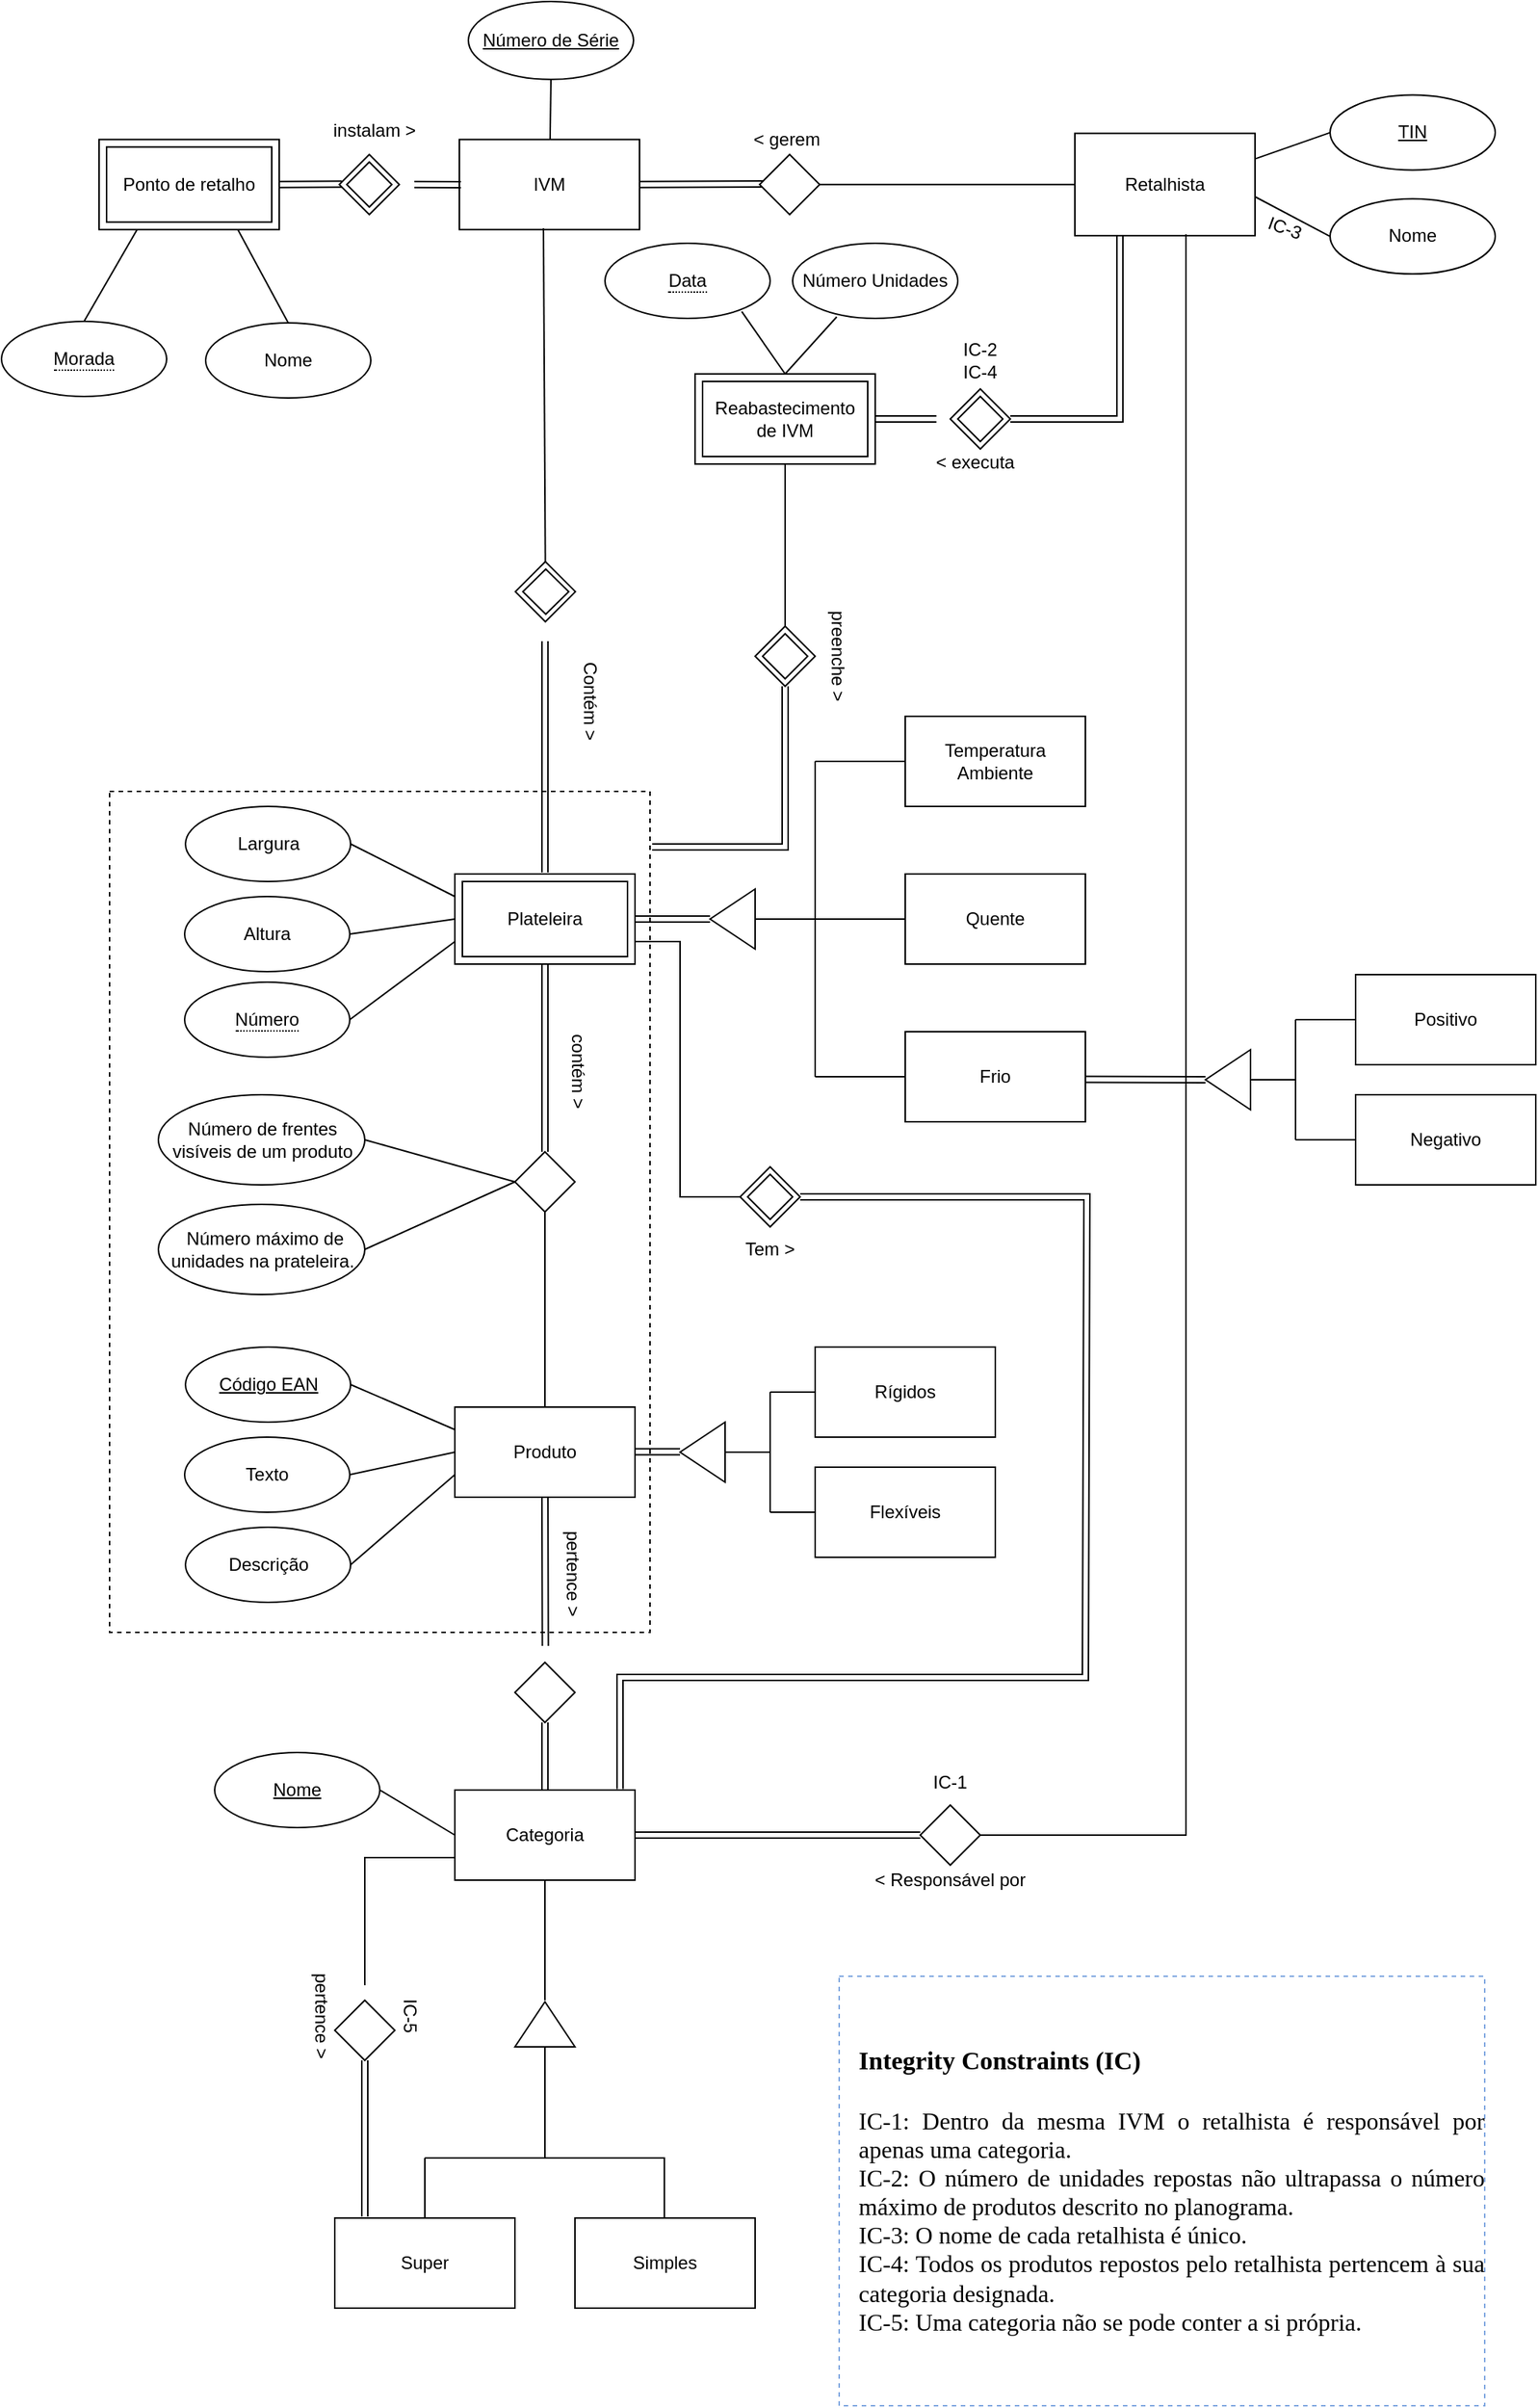<mxfile version="18.1.3" type="github">
  <diagram id="fZx0LZgwC3nTlSYl1mW-" name="Page-1">
    <mxGraphModel dx="559" dy="386" grid="0" gridSize="10" guides="1" tooltips="1" connect="1" arrows="1" fold="1" page="1" pageScale="1" pageWidth="827" pageHeight="1169" math="0" shadow="0">
      <root>
        <mxCell id="0" />
        <mxCell id="1" parent="0" />
        <mxCell id="965ezOmiRfgiOUJlIT1A-125" value="" style="rounded=0;whiteSpace=wrap;html=1;fillColor=none;border-style: dotted;dashed=1;" parent="1" vertex="1">
          <mxGeometry x="110" y="1530" width="360" height="560" as="geometry" />
        </mxCell>
        <mxCell id="965ezOmiRfgiOUJlIT1A-2" value="IVM" style="rounded=0;whiteSpace=wrap;html=1;" parent="1" vertex="1">
          <mxGeometry x="343" y="1095.87" width="120" height="60" as="geometry" />
        </mxCell>
        <mxCell id="965ezOmiRfgiOUJlIT1A-3" value="Nome" style="ellipse;whiteSpace=wrap;html=1;" parent="1" vertex="1">
          <mxGeometry x="174" y="1218" width="110" height="50" as="geometry" />
        </mxCell>
        <mxCell id="965ezOmiRfgiOUJlIT1A-4" value="&lt;div style=&quot;border-bottom: 1px dotted black&quot;&gt;Morada&lt;/div&gt;" style="ellipse;whiteSpace=wrap;html=1;" parent="1" vertex="1">
          <mxGeometry x="38" y="1217" width="110" height="50" as="geometry" />
        </mxCell>
        <mxCell id="965ezOmiRfgiOUJlIT1A-5" value="&lt;u&gt;Número de Série&lt;/u&gt;" style="ellipse;whiteSpace=wrap;html=1;" parent="1" vertex="1">
          <mxGeometry x="349" y="1004" width="110" height="51.87" as="geometry" />
        </mxCell>
        <mxCell id="965ezOmiRfgiOUJlIT1A-6" value="Retalhista" style="rounded=0;whiteSpace=wrap;html=1;" parent="1" vertex="1">
          <mxGeometry x="753" y="1091.8" width="120" height="68.13" as="geometry" />
        </mxCell>
        <mxCell id="965ezOmiRfgiOUJlIT1A-7" value="&lt;u&gt;TIN&lt;/u&gt;" style="ellipse;whiteSpace=wrap;html=1;" parent="1" vertex="1">
          <mxGeometry x="923" y="1066.3" width="110" height="50" as="geometry" />
        </mxCell>
        <mxCell id="965ezOmiRfgiOUJlIT1A-8" value="Nome" style="ellipse;whiteSpace=wrap;html=1;" parent="1" vertex="1">
          <mxGeometry x="923" y="1135.43" width="110" height="50" as="geometry" />
        </mxCell>
        <mxCell id="965ezOmiRfgiOUJlIT1A-9" value="Largura" style="ellipse;whiteSpace=wrap;html=1;" parent="1" vertex="1">
          <mxGeometry x="160.55" y="1540" width="110" height="50" as="geometry" />
        </mxCell>
        <mxCell id="965ezOmiRfgiOUJlIT1A-10" value="Altura" style="ellipse;whiteSpace=wrap;html=1;" parent="1" vertex="1">
          <mxGeometry x="160" y="1600" width="110" height="50" as="geometry" />
        </mxCell>
        <mxCell id="965ezOmiRfgiOUJlIT1A-11" value="&lt;div style=&quot;border-bottom: 1px dotted black&quot;&gt;Número&lt;/div&gt;" style="ellipse;whiteSpace=wrap;html=1;" parent="1" vertex="1">
          <mxGeometry x="160" y="1657" width="110" height="50" as="geometry" />
        </mxCell>
        <mxCell id="965ezOmiRfgiOUJlIT1A-12" value="Temperatura Ambiente" style="rounded=0;whiteSpace=wrap;html=1;" parent="1" vertex="1">
          <mxGeometry x="640" y="1480" width="120" height="60" as="geometry" />
        </mxCell>
        <mxCell id="965ezOmiRfgiOUJlIT1A-13" value="Frio" style="rounded=0;whiteSpace=wrap;html=1;" parent="1" vertex="1">
          <mxGeometry x="640" y="1690" width="120" height="60" as="geometry" />
        </mxCell>
        <mxCell id="965ezOmiRfgiOUJlIT1A-14" value="Quente" style="rounded=0;whiteSpace=wrap;html=1;" parent="1" vertex="1">
          <mxGeometry x="640" y="1585" width="120" height="60" as="geometry" />
        </mxCell>
        <mxCell id="965ezOmiRfgiOUJlIT1A-15" value="Positivo" style="rounded=0;whiteSpace=wrap;html=1;" parent="1" vertex="1">
          <mxGeometry x="940" y="1652" width="120" height="60" as="geometry" />
        </mxCell>
        <mxCell id="965ezOmiRfgiOUJlIT1A-16" value="Negativo" style="rounded=0;whiteSpace=wrap;html=1;" parent="1" vertex="1">
          <mxGeometry x="940" y="1732" width="120" height="60" as="geometry" />
        </mxCell>
        <mxCell id="965ezOmiRfgiOUJlIT1A-17" value="Produto" style="rounded=0;whiteSpace=wrap;html=1;" parent="1" vertex="1">
          <mxGeometry x="340" y="1940" width="120" height="60" as="geometry" />
        </mxCell>
        <mxCell id="965ezOmiRfgiOUJlIT1A-18" value="&lt;u&gt;Código EAN&lt;/u&gt;" style="ellipse;whiteSpace=wrap;html=1;" parent="1" vertex="1">
          <mxGeometry x="160.55" y="1900" width="110" height="50" as="geometry" />
        </mxCell>
        <mxCell id="965ezOmiRfgiOUJlIT1A-19" value="Texto" style="ellipse;whiteSpace=wrap;html=1;" parent="1" vertex="1">
          <mxGeometry x="160" y="1960" width="110" height="50" as="geometry" />
        </mxCell>
        <mxCell id="965ezOmiRfgiOUJlIT1A-20" value="Descrição" style="ellipse;whiteSpace=wrap;html=1;" parent="1" vertex="1">
          <mxGeometry x="160.55" y="2020" width="110" height="50" as="geometry" />
        </mxCell>
        <mxCell id="965ezOmiRfgiOUJlIT1A-21" value="Rígidos" style="rounded=0;whiteSpace=wrap;html=1;" parent="1" vertex="1">
          <mxGeometry x="580" y="1900" width="120" height="60" as="geometry" />
        </mxCell>
        <mxCell id="965ezOmiRfgiOUJlIT1A-22" value="Flexíveis" style="rounded=0;whiteSpace=wrap;html=1;" parent="1" vertex="1">
          <mxGeometry x="580" y="1980" width="120" height="60" as="geometry" />
        </mxCell>
        <mxCell id="965ezOmiRfgiOUJlIT1A-23" value="Categoria" style="rounded=0;whiteSpace=wrap;html=1;" parent="1" vertex="1">
          <mxGeometry x="340" y="2195" width="120" height="60" as="geometry" />
        </mxCell>
        <mxCell id="965ezOmiRfgiOUJlIT1A-24" value="&lt;u&gt;Nome&lt;/u&gt;" style="ellipse;whiteSpace=wrap;html=1;" parent="1" vertex="1">
          <mxGeometry x="180" y="2170" width="110" height="50" as="geometry" />
        </mxCell>
        <mxCell id="965ezOmiRfgiOUJlIT1A-25" value="Super" style="rounded=0;whiteSpace=wrap;html=1;" parent="1" vertex="1">
          <mxGeometry x="260" y="2480" width="120" height="60" as="geometry" />
        </mxCell>
        <mxCell id="965ezOmiRfgiOUJlIT1A-26" value="Simples" style="rounded=0;whiteSpace=wrap;html=1;" parent="1" vertex="1">
          <mxGeometry x="420" y="2480" width="120" height="60" as="geometry" />
        </mxCell>
        <mxCell id="965ezOmiRfgiOUJlIT1A-28" value="&lt;div style=&quot;border-bottom: 1px dotted black&quot;&gt;Data&lt;/div&gt;" style="ellipse;whiteSpace=wrap;html=1;" parent="1" vertex="1">
          <mxGeometry x="440" y="1165" width="110" height="50" as="geometry" />
        </mxCell>
        <mxCell id="965ezOmiRfgiOUJlIT1A-29" value="Número Unidades" style="ellipse;whiteSpace=wrap;html=1;" parent="1" vertex="1">
          <mxGeometry x="565" y="1165" width="110" height="50" as="geometry" />
        </mxCell>
        <mxCell id="965ezOmiRfgiOUJlIT1A-30" value="" style="endArrow=none;html=1;rounded=0;entryX=0.5;entryY=1;entryDx=0;entryDy=0;" parent="1" source="965ezOmiRfgiOUJlIT1A-2" target="965ezOmiRfgiOUJlIT1A-5" edge="1">
          <mxGeometry width="50" height="50" relative="1" as="geometry">
            <mxPoint x="573" y="1185.87" as="sourcePoint" />
            <mxPoint x="623" y="1135.87" as="targetPoint" />
          </mxGeometry>
        </mxCell>
        <mxCell id="965ezOmiRfgiOUJlIT1A-31" value="" style="endArrow=none;html=1;rounded=0;entryX=0.5;entryY=0;entryDx=0;entryDy=0;exitX=0.5;exitY=0;exitDx=0;exitDy=0;" parent="1" target="965ezOmiRfgiOUJlIT1A-4" edge="1">
          <mxGeometry width="50" height="50" relative="1" as="geometry">
            <mxPoint x="163" y="1095.87" as="sourcePoint" />
            <mxPoint x="583" y="1145.87" as="targetPoint" />
          </mxGeometry>
        </mxCell>
        <mxCell id="965ezOmiRfgiOUJlIT1A-32" value="" style="endArrow=none;html=1;rounded=0;entryX=0.5;entryY=0;entryDx=0;entryDy=0;exitX=0.5;exitY=0;exitDx=0;exitDy=0;" parent="1" target="965ezOmiRfgiOUJlIT1A-3" edge="1">
          <mxGeometry width="50" height="50" relative="1" as="geometry">
            <mxPoint x="163" y="1095.87" as="sourcePoint" />
            <mxPoint x="313" y="1065.87" as="targetPoint" />
          </mxGeometry>
        </mxCell>
        <mxCell id="965ezOmiRfgiOUJlIT1A-33" value="" style="endArrow=none;html=1;rounded=0;entryX=0;entryY=0.5;entryDx=0;entryDy=0;exitX=1;exitY=0.25;exitDx=0;exitDy=0;" parent="1" source="965ezOmiRfgiOUJlIT1A-6" target="965ezOmiRfgiOUJlIT1A-7" edge="1">
          <mxGeometry width="50" height="50" relative="1" as="geometry">
            <mxPoint x="873" y="1104" as="sourcePoint" />
            <mxPoint x="593" y="1145.87" as="targetPoint" />
          </mxGeometry>
        </mxCell>
        <mxCell id="965ezOmiRfgiOUJlIT1A-34" value="" style="endArrow=none;html=1;rounded=0;exitX=0;exitY=0.5;exitDx=0;exitDy=0;" parent="1" source="965ezOmiRfgiOUJlIT1A-8" edge="1">
          <mxGeometry width="50" height="50" relative="1" as="geometry">
            <mxPoint x="543" y="1195.87" as="sourcePoint" />
            <mxPoint x="873" y="1134" as="targetPoint" />
          </mxGeometry>
        </mxCell>
        <mxCell id="965ezOmiRfgiOUJlIT1A-35" value="" style="endArrow=none;html=1;rounded=0;entryX=1;entryY=0.5;entryDx=0;entryDy=0;exitX=0;exitY=0.25;exitDx=0;exitDy=0;" parent="1" target="965ezOmiRfgiOUJlIT1A-9" edge="1">
          <mxGeometry width="50" height="50" relative="1" as="geometry">
            <mxPoint x="340.0" y="1600" as="sourcePoint" />
            <mxPoint x="390" y="1550" as="targetPoint" />
          </mxGeometry>
        </mxCell>
        <mxCell id="965ezOmiRfgiOUJlIT1A-36" value="" style="endArrow=none;html=1;rounded=0;entryX=1;entryY=0.5;entryDx=0;entryDy=0;exitX=0;exitY=0.5;exitDx=0;exitDy=0;" parent="1" target="965ezOmiRfgiOUJlIT1A-10" edge="1">
          <mxGeometry width="50" height="50" relative="1" as="geometry">
            <mxPoint x="340.0" y="1615" as="sourcePoint" />
            <mxPoint x="400" y="1650" as="targetPoint" />
          </mxGeometry>
        </mxCell>
        <mxCell id="965ezOmiRfgiOUJlIT1A-37" value="" style="endArrow=none;html=1;rounded=0;entryX=0;entryY=0.75;entryDx=0;entryDy=0;exitX=1;exitY=0.5;exitDx=0;exitDy=0;" parent="1" source="965ezOmiRfgiOUJlIT1A-11" edge="1">
          <mxGeometry width="50" height="50" relative="1" as="geometry">
            <mxPoint x="380" y="1760" as="sourcePoint" />
            <mxPoint x="340.0" y="1630" as="targetPoint" />
          </mxGeometry>
        </mxCell>
        <mxCell id="965ezOmiRfgiOUJlIT1A-38" value="" style="endArrow=none;html=1;rounded=0;entryX=1;entryY=0.5;entryDx=0;entryDy=0;exitX=0;exitY=0.25;exitDx=0;exitDy=0;" parent="1" source="965ezOmiRfgiOUJlIT1A-17" target="965ezOmiRfgiOUJlIT1A-18" edge="1">
          <mxGeometry width="50" height="50" relative="1" as="geometry">
            <mxPoint x="370" y="2110" as="sourcePoint" />
            <mxPoint x="420" y="2060" as="targetPoint" />
          </mxGeometry>
        </mxCell>
        <mxCell id="965ezOmiRfgiOUJlIT1A-39" value="" style="endArrow=none;html=1;rounded=0;entryX=1;entryY=0.5;entryDx=0;entryDy=0;exitX=0;exitY=0.5;exitDx=0;exitDy=0;" parent="1" source="965ezOmiRfgiOUJlIT1A-17" target="965ezOmiRfgiOUJlIT1A-19" edge="1">
          <mxGeometry width="50" height="50" relative="1" as="geometry">
            <mxPoint x="380" y="2130" as="sourcePoint" />
            <mxPoint x="430" y="2080" as="targetPoint" />
            <Array as="points" />
          </mxGeometry>
        </mxCell>
        <mxCell id="965ezOmiRfgiOUJlIT1A-40" value="" style="endArrow=none;html=1;rounded=0;entryX=1;entryY=0.5;entryDx=0;entryDy=0;exitX=0;exitY=0.75;exitDx=0;exitDy=0;" parent="1" source="965ezOmiRfgiOUJlIT1A-17" target="965ezOmiRfgiOUJlIT1A-20" edge="1">
          <mxGeometry width="50" height="50" relative="1" as="geometry">
            <mxPoint x="380" y="2100" as="sourcePoint" />
            <mxPoint x="430" y="2050" as="targetPoint" />
          </mxGeometry>
        </mxCell>
        <mxCell id="965ezOmiRfgiOUJlIT1A-42" value="" style="endArrow=none;html=1;rounded=0;entryX=0.267;entryY=0.98;entryDx=0;entryDy=0;exitX=0.5;exitY=0;exitDx=0;exitDy=0;entryPerimeter=0;" parent="1" source="h8tTKPxDAGTusPctmPEn-5" target="965ezOmiRfgiOUJlIT1A-29" edge="1">
          <mxGeometry width="50" height="50" relative="1" as="geometry">
            <mxPoint x="470.01" y="1404.13" as="sourcePoint" />
            <mxPoint x="590.01" y="1284.13" as="targetPoint" />
          </mxGeometry>
        </mxCell>
        <mxCell id="965ezOmiRfgiOUJlIT1A-43" value="" style="endArrow=none;html=1;rounded=0;exitX=1;exitY=0.5;exitDx=0;exitDy=0;entryX=0;entryY=0.5;entryDx=0;entryDy=0;" parent="1" source="965ezOmiRfgiOUJlIT1A-24" target="965ezOmiRfgiOUJlIT1A-23" edge="1">
          <mxGeometry width="50" height="50" relative="1" as="geometry">
            <mxPoint x="270" y="2330" as="sourcePoint" />
            <mxPoint x="320" y="2280" as="targetPoint" />
          </mxGeometry>
        </mxCell>
        <mxCell id="965ezOmiRfgiOUJlIT1A-44" value="" style="triangle;whiteSpace=wrap;html=1;rotation=-180;" parent="1" vertex="1">
          <mxGeometry x="510" y="1595" width="30" height="40" as="geometry" />
        </mxCell>
        <mxCell id="965ezOmiRfgiOUJlIT1A-45" value="" style="endArrow=none;html=1;rounded=0;exitX=0;exitY=0.5;exitDx=0;exitDy=0;" parent="1" source="965ezOmiRfgiOUJlIT1A-44" edge="1">
          <mxGeometry width="50" height="50" relative="1" as="geometry">
            <mxPoint x="570" y="1560" as="sourcePoint" />
            <mxPoint x="580" y="1615" as="targetPoint" />
          </mxGeometry>
        </mxCell>
        <mxCell id="965ezOmiRfgiOUJlIT1A-46" value="" style="endArrow=none;html=1;rounded=0;" parent="1" edge="1">
          <mxGeometry width="50" height="50" relative="1" as="geometry">
            <mxPoint x="580" y="1720" as="sourcePoint" />
            <mxPoint x="580" y="1510" as="targetPoint" />
          </mxGeometry>
        </mxCell>
        <mxCell id="965ezOmiRfgiOUJlIT1A-47" value="" style="endArrow=none;html=1;rounded=0;entryX=0;entryY=0.5;entryDx=0;entryDy=0;" parent="1" target="965ezOmiRfgiOUJlIT1A-13" edge="1">
          <mxGeometry width="50" height="50" relative="1" as="geometry">
            <mxPoint x="580" y="1720" as="sourcePoint" />
            <mxPoint x="620" y="1710" as="targetPoint" />
          </mxGeometry>
        </mxCell>
        <mxCell id="965ezOmiRfgiOUJlIT1A-48" value="" style="endArrow=none;html=1;rounded=0;entryX=0;entryY=0.5;entryDx=0;entryDy=0;" parent="1" target="965ezOmiRfgiOUJlIT1A-14" edge="1">
          <mxGeometry width="50" height="50" relative="1" as="geometry">
            <mxPoint x="580" y="1615" as="sourcePoint" />
            <mxPoint x="620" y="1710" as="targetPoint" />
          </mxGeometry>
        </mxCell>
        <mxCell id="965ezOmiRfgiOUJlIT1A-49" value="" style="endArrow=none;html=1;rounded=0;entryX=0;entryY=0.5;entryDx=0;entryDy=0;" parent="1" target="965ezOmiRfgiOUJlIT1A-12" edge="1">
          <mxGeometry width="50" height="50" relative="1" as="geometry">
            <mxPoint x="580" y="1510" as="sourcePoint" />
            <mxPoint x="620" y="1610" as="targetPoint" />
          </mxGeometry>
        </mxCell>
        <mxCell id="965ezOmiRfgiOUJlIT1A-50" value="" style="triangle;whiteSpace=wrap;html=1;rotation=-180;" parent="1" vertex="1">
          <mxGeometry x="840" y="1702" width="30" height="40" as="geometry" />
        </mxCell>
        <mxCell id="965ezOmiRfgiOUJlIT1A-51" value="" style="endArrow=none;html=1;rounded=0;exitX=0;exitY=0.5;exitDx=0;exitDy=0;" parent="1" source="965ezOmiRfgiOUJlIT1A-15" edge="1">
          <mxGeometry width="50" height="50" relative="1" as="geometry">
            <mxPoint x="570" y="1652" as="sourcePoint" />
            <mxPoint x="900" y="1682" as="targetPoint" />
          </mxGeometry>
        </mxCell>
        <mxCell id="965ezOmiRfgiOUJlIT1A-52" value="" style="endArrow=none;html=1;rounded=0;entryX=0;entryY=0.5;entryDx=0;entryDy=0;" parent="1" target="965ezOmiRfgiOUJlIT1A-50" edge="1">
          <mxGeometry width="50" height="50" relative="1" as="geometry">
            <mxPoint x="900" y="1722" as="sourcePoint" />
            <mxPoint x="840" y="1602" as="targetPoint" />
          </mxGeometry>
        </mxCell>
        <mxCell id="965ezOmiRfgiOUJlIT1A-53" value="" style="endArrow=none;html=1;rounded=0;" parent="1" edge="1">
          <mxGeometry width="50" height="50" relative="1" as="geometry">
            <mxPoint x="900" y="1762" as="sourcePoint" />
            <mxPoint x="900" y="1682" as="targetPoint" />
          </mxGeometry>
        </mxCell>
        <mxCell id="965ezOmiRfgiOUJlIT1A-54" value="" style="endArrow=none;html=1;rounded=0;entryX=0;entryY=0.5;entryDx=0;entryDy=0;" parent="1" target="965ezOmiRfgiOUJlIT1A-16" edge="1">
          <mxGeometry width="50" height="50" relative="1" as="geometry">
            <mxPoint x="900" y="1762" as="sourcePoint" />
            <mxPoint x="840" y="1602" as="targetPoint" />
          </mxGeometry>
        </mxCell>
        <mxCell id="965ezOmiRfgiOUJlIT1A-55" value="" style="triangle;whiteSpace=wrap;html=1;rotation=-180;" parent="1" vertex="1">
          <mxGeometry x="490" y="1950" width="30" height="40" as="geometry" />
        </mxCell>
        <mxCell id="965ezOmiRfgiOUJlIT1A-56" value="" style="endArrow=none;html=1;rounded=0;exitX=0;exitY=0.5;exitDx=0;exitDy=0;" parent="1" source="965ezOmiRfgiOUJlIT1A-55" edge="1">
          <mxGeometry width="50" height="50" relative="1" as="geometry">
            <mxPoint x="580" y="1960" as="sourcePoint" />
            <mxPoint x="550" y="1970" as="targetPoint" />
          </mxGeometry>
        </mxCell>
        <mxCell id="965ezOmiRfgiOUJlIT1A-57" value="" style="endArrow=none;html=1;rounded=0;" parent="1" edge="1">
          <mxGeometry width="50" height="50" relative="1" as="geometry">
            <mxPoint x="550" y="2010" as="sourcePoint" />
            <mxPoint x="550" y="1930" as="targetPoint" />
          </mxGeometry>
        </mxCell>
        <mxCell id="965ezOmiRfgiOUJlIT1A-58" value="" style="endArrow=none;html=1;rounded=0;entryX=0;entryY=0.5;entryDx=0;entryDy=0;" parent="1" target="965ezOmiRfgiOUJlIT1A-21" edge="1">
          <mxGeometry width="50" height="50" relative="1" as="geometry">
            <mxPoint x="550" y="1930" as="sourcePoint" />
            <mxPoint x="630" y="1910" as="targetPoint" />
          </mxGeometry>
        </mxCell>
        <mxCell id="965ezOmiRfgiOUJlIT1A-59" value="" style="endArrow=none;html=1;rounded=0;entryX=0;entryY=0.5;entryDx=0;entryDy=0;" parent="1" target="965ezOmiRfgiOUJlIT1A-22" edge="1">
          <mxGeometry width="50" height="50" relative="1" as="geometry">
            <mxPoint x="550" y="2010" as="sourcePoint" />
            <mxPoint x="630" y="1910" as="targetPoint" />
          </mxGeometry>
        </mxCell>
        <mxCell id="965ezOmiRfgiOUJlIT1A-60" value="" style="triangle;whiteSpace=wrap;html=1;rotation=-90;" parent="1" vertex="1">
          <mxGeometry x="385.01" y="2331" width="30" height="40" as="geometry" />
        </mxCell>
        <mxCell id="965ezOmiRfgiOUJlIT1A-61" value="" style="endArrow=none;html=1;rounded=0;exitX=0.5;exitY=1;exitDx=0;exitDy=0;" parent="1" source="965ezOmiRfgiOUJlIT1A-23" edge="1">
          <mxGeometry width="50" height="50" relative="1" as="geometry">
            <mxPoint x="400" y="2259" as="sourcePoint" />
            <mxPoint x="400" y="2335" as="targetPoint" />
          </mxGeometry>
        </mxCell>
        <mxCell id="965ezOmiRfgiOUJlIT1A-62" value="" style="endArrow=none;html=1;rounded=0;exitX=0;exitY=0.5;exitDx=0;exitDy=0;startArrow=none;" parent="1" source="965ezOmiRfgiOUJlIT1A-60" edge="1">
          <mxGeometry width="50" height="50" relative="1" as="geometry">
            <mxPoint x="580" y="2214.5" as="sourcePoint" />
            <mxPoint x="400" y="2440" as="targetPoint" />
          </mxGeometry>
        </mxCell>
        <mxCell id="965ezOmiRfgiOUJlIT1A-63" value="" style="endArrow=none;html=1;rounded=0;" parent="1" edge="1">
          <mxGeometry width="50" height="50" relative="1" as="geometry">
            <mxPoint x="320" y="2440" as="sourcePoint" />
            <mxPoint x="480" y="2440" as="targetPoint" />
          </mxGeometry>
        </mxCell>
        <mxCell id="965ezOmiRfgiOUJlIT1A-66" value="" style="endArrow=none;html=1;rounded=0;entryX=1;entryY=0.5;entryDx=0;entryDy=0;exitX=0;exitY=0.5;exitDx=0;exitDy=0;" parent="1" source="965ezOmiRfgiOUJlIT1A-6" target="965ezOmiRfgiOUJlIT1A-68" edge="1">
          <mxGeometry width="50" height="50" relative="1" as="geometry">
            <mxPoint x="633" y="1125.87" as="sourcePoint" />
            <mxPoint x="773" y="1085.87" as="targetPoint" />
          </mxGeometry>
        </mxCell>
        <mxCell id="965ezOmiRfgiOUJlIT1A-67" value="" style="shape=link;html=1;rounded=0;exitX=1;exitY=0.5;exitDx=0;exitDy=0;entryX=0.067;entryY=0.491;entryDx=0;entryDy=0;entryPerimeter=0;" parent="1" source="965ezOmiRfgiOUJlIT1A-2" target="965ezOmiRfgiOUJlIT1A-68" edge="1">
          <mxGeometry relative="1" as="geometry">
            <mxPoint x="473" y="1125.87" as="sourcePoint" />
            <mxPoint x="543" y="1125.87" as="targetPoint" />
          </mxGeometry>
        </mxCell>
        <mxCell id="965ezOmiRfgiOUJlIT1A-68" value="" style="rhombus;whiteSpace=wrap;html=1;" parent="1" vertex="1">
          <mxGeometry x="543" y="1105.87" width="40" height="40" as="geometry" />
        </mxCell>
        <mxCell id="965ezOmiRfgiOUJlIT1A-69" value="" style="rhombus;whiteSpace=wrap;html=1;" parent="1" vertex="1">
          <mxGeometry x="380.28" y="1377" width="40" height="40" as="geometry" />
        </mxCell>
        <mxCell id="965ezOmiRfgiOUJlIT1A-72" value="" style="shape=image;html=1;verticalAlign=top;verticalLabelPosition=bottom;labelBackgroundColor=#ffffff;imageAspect=0;aspect=fixed;image=https://cdn4.iconfinder.com/data/icons/ionicons/512/icon-arrow-down-b-128.png;rotation=-180;" parent="1" vertex="1">
          <mxGeometry x="384.23" y="1410" width="31.55" height="28" as="geometry" />
        </mxCell>
        <mxCell id="965ezOmiRfgiOUJlIT1A-73" value="" style="shape=image;html=1;verticalAlign=top;verticalLabelPosition=bottom;labelBackgroundColor=#ffffff;imageAspect=0;aspect=fixed;image=https://cdn4.iconfinder.com/data/icons/basic-user-interface-2/512/User_Interface-02-128.png" parent="1" vertex="1">
          <mxGeometry x="510" y="1595" width="40" height="40" as="geometry" />
        </mxCell>
        <mxCell id="965ezOmiRfgiOUJlIT1A-74" value="" style="shape=image;html=1;verticalAlign=top;verticalLabelPosition=bottom;labelBackgroundColor=#ffffff;imageAspect=0;aspect=fixed;image=https://cdn4.iconfinder.com/data/icons/basic-user-interface-2/512/User_Interface-02-128.png" parent="1" vertex="1">
          <mxGeometry x="840" y="1702" width="40" height="40" as="geometry" />
        </mxCell>
        <mxCell id="965ezOmiRfgiOUJlIT1A-75" value="" style="shape=link;html=1;rounded=0;entryX=0;entryY=0.5;entryDx=0;entryDy=0;exitX=1;exitY=0.5;exitDx=0;exitDy=0;" parent="1" target="965ezOmiRfgiOUJlIT1A-73" edge="1">
          <mxGeometry relative="1" as="geometry">
            <mxPoint x="460" y="1615" as="sourcePoint" />
            <mxPoint x="490" y="1650" as="targetPoint" />
          </mxGeometry>
        </mxCell>
        <mxCell id="965ezOmiRfgiOUJlIT1A-76" value="" style="shape=image;html=1;verticalAlign=top;verticalLabelPosition=bottom;labelBackgroundColor=#ffffff;imageAspect=0;aspect=fixed;image=https://cdn4.iconfinder.com/data/icons/basic-user-interface-2/512/User_Interface-02-128.png" parent="1" vertex="1">
          <mxGeometry x="490" y="1950" width="40" height="40" as="geometry" />
        </mxCell>
        <mxCell id="965ezOmiRfgiOUJlIT1A-77" value="" style="shape=link;html=1;rounded=0;exitX=1;exitY=0.5;exitDx=0;exitDy=0;" parent="1" edge="1">
          <mxGeometry relative="1" as="geometry">
            <mxPoint x="460" y="1969.7" as="sourcePoint" />
            <mxPoint x="490" y="1969.7" as="targetPoint" />
            <Array as="points">
              <mxPoint x="480" y="1969.7" />
            </Array>
          </mxGeometry>
        </mxCell>
        <mxCell id="965ezOmiRfgiOUJlIT1A-78" value="" style="rhombus;whiteSpace=wrap;html=1;" parent="1" vertex="1">
          <mxGeometry x="263" y="1105.87" width="40" height="40" as="geometry" />
        </mxCell>
        <mxCell id="965ezOmiRfgiOUJlIT1A-79" value="Ponto de retalho" style="shape=ext;margin=3;double=1;whiteSpace=wrap;html=1;align=center;" parent="1" vertex="1">
          <mxGeometry x="103" y="1095.87" width="120" height="60" as="geometry" />
        </mxCell>
        <mxCell id="965ezOmiRfgiOUJlIT1A-80" value="" style="rhombus;whiteSpace=wrap;html=1;" parent="1" vertex="1">
          <mxGeometry x="268" y="1110.87" width="30" height="30" as="geometry" />
        </mxCell>
        <mxCell id="965ezOmiRfgiOUJlIT1A-81" value="" style="shape=link;html=1;rounded=0;entryX=0.5;entryY=0;entryDx=0;entryDy=0;" parent="1" edge="1">
          <mxGeometry relative="1" as="geometry">
            <mxPoint x="344" y="1126" as="sourcePoint" />
            <mxPoint x="312.995" y="1125.87" as="targetPoint" />
            <Array as="points" />
          </mxGeometry>
        </mxCell>
        <mxCell id="965ezOmiRfgiOUJlIT1A-82" value="" style="shape=image;html=1;verticalAlign=top;verticalLabelPosition=bottom;labelBackgroundColor=#ffffff;imageAspect=0;aspect=fixed;image=https://cdn4.iconfinder.com/data/icons/ionicons/512/icon-arrow-down-b-128.png;rotation=90;" parent="1" vertex="1">
          <mxGeometry x="292.72" y="1111.87" width="30.55" height="28" as="geometry" />
        </mxCell>
        <mxCell id="965ezOmiRfgiOUJlIT1A-84" value="&lt; gerem" style="text;strokeColor=none;fillColor=none;spacingLeft=4;spacingRight=4;overflow=hidden;rotatable=0;points=[[0,0.5],[1,0.5]];portConstraint=eastwest;fontSize=12;" parent="1" vertex="1">
          <mxGeometry x="533" y="1081.87" width="60" height="30" as="geometry" />
        </mxCell>
        <mxCell id="965ezOmiRfgiOUJlIT1A-85" value="instalam &gt;" style="text;strokeColor=none;fillColor=none;spacingLeft=4;spacingRight=4;overflow=hidden;rotatable=0;points=[[0,0.5],[1,0.5]];portConstraint=eastwest;fontSize=12;" parent="1" vertex="1">
          <mxGeometry x="253" y="1075.87" width="70" height="30" as="geometry" />
        </mxCell>
        <mxCell id="965ezOmiRfgiOUJlIT1A-86" value="Contém &amp;gt;" style="text;html=1;strokeColor=none;fillColor=none;align=center;verticalAlign=middle;whiteSpace=wrap;rounded=0;rotation=90;" parent="1" vertex="1">
          <mxGeometry x="400" y="1455" width="60" height="30" as="geometry" />
        </mxCell>
        <mxCell id="965ezOmiRfgiOUJlIT1A-87" value="" style="shape=link;html=1;rounded=0;entryX=0;entryY=0.5;entryDx=0;entryDy=0;exitX=1;exitY=0.5;exitDx=0;exitDy=0;" parent="1" target="965ezOmiRfgiOUJlIT1A-74" edge="1">
          <mxGeometry relative="1" as="geometry">
            <mxPoint x="760" y="1721.77" as="sourcePoint" />
            <mxPoint x="810" y="1721.77" as="targetPoint" />
          </mxGeometry>
        </mxCell>
        <mxCell id="965ezOmiRfgiOUJlIT1A-88" value="" style="rhombus;whiteSpace=wrap;html=1;" parent="1" vertex="1">
          <mxGeometry x="260" y="2335" width="40" height="40" as="geometry" />
        </mxCell>
        <mxCell id="965ezOmiRfgiOUJlIT1A-92" value="" style="endArrow=none;html=1;rounded=0;" parent="1" edge="1">
          <mxGeometry width="50" height="50" relative="1" as="geometry">
            <mxPoint x="400" y="1810" as="sourcePoint" />
            <mxPoint x="400" y="1940" as="targetPoint" />
          </mxGeometry>
        </mxCell>
        <mxCell id="965ezOmiRfgiOUJlIT1A-93" value="" style="endArrow=none;html=1;rounded=0;entryX=0;entryY=0.5;entryDx=0;entryDy=0;exitX=1;exitY=0.5;exitDx=0;exitDy=0;" parent="1" source="965ezOmiRfgiOUJlIT1A-94" target="wEU2TF__uhwk8uHvpseI-27" edge="1">
          <mxGeometry width="50" height="50" relative="1" as="geometry">
            <mxPoint x="310" y="1790" as="sourcePoint" />
            <mxPoint x="345" y="1780" as="targetPoint" />
          </mxGeometry>
        </mxCell>
        <mxCell id="965ezOmiRfgiOUJlIT1A-94" value="Número de frentes visíveis de um produto" style="ellipse;whiteSpace=wrap;html=1;" parent="1" vertex="1">
          <mxGeometry x="142.5" y="1732" width="137.5" height="60" as="geometry" />
        </mxCell>
        <mxCell id="965ezOmiRfgiOUJlIT1A-95" value="" style="rhombus;whiteSpace=wrap;html=1;" parent="1" vertex="1">
          <mxGeometry x="385.28" y="1382" width="30.56" height="30" as="geometry" />
        </mxCell>
        <mxCell id="965ezOmiRfgiOUJlIT1A-96" value="Plateleira" style="shape=ext;margin=3;double=1;whiteSpace=wrap;html=1;align=center;" parent="1" vertex="1">
          <mxGeometry x="340" y="1585" width="120" height="60" as="geometry" />
        </mxCell>
        <mxCell id="965ezOmiRfgiOUJlIT1A-97" value="" style="endArrow=none;html=1;rounded=0;entryX=0;entryY=0.5;entryDx=0;entryDy=0;exitX=1;exitY=0.5;exitDx=0;exitDy=0;" parent="1" source="wEU2TF__uhwk8uHvpseI-17" target="wEU2TF__uhwk8uHvpseI-27" edge="1">
          <mxGeometry width="50" height="50" relative="1" as="geometry">
            <mxPoint x="272.595" y="1799.816" as="sourcePoint" />
            <mxPoint x="345" y="1780" as="targetPoint" />
          </mxGeometry>
        </mxCell>
        <mxCell id="965ezOmiRfgiOUJlIT1A-99" value="" style="rhombus;whiteSpace=wrap;html=1;" parent="1" vertex="1">
          <mxGeometry x="380" y="2110" width="40" height="40" as="geometry" />
        </mxCell>
        <mxCell id="965ezOmiRfgiOUJlIT1A-100" value="" style="shape=link;html=1;rounded=0;entryX=0.5;entryY=0;entryDx=0;entryDy=0;" parent="1" edge="1">
          <mxGeometry relative="1" as="geometry">
            <mxPoint x="400" y="2150" as="sourcePoint" />
            <mxPoint x="400" y="2195" as="targetPoint" />
          </mxGeometry>
        </mxCell>
        <mxCell id="965ezOmiRfgiOUJlIT1A-101" value="" style="shape=image;html=1;verticalAlign=top;verticalLabelPosition=bottom;labelBackgroundColor=#ffffff;imageAspect=0;aspect=fixed;image=https://cdn4.iconfinder.com/data/icons/ionicons/512/icon-arrow-down-b-128.png;rotation=0;" parent="1" vertex="1">
          <mxGeometry x="385" y="2090" width="30.55" height="28" as="geometry" />
        </mxCell>
        <mxCell id="965ezOmiRfgiOUJlIT1A-103" value="pertence &amp;gt;" style="text;html=1;align=center;verticalAlign=middle;resizable=0;points=[];autosize=1;strokeColor=none;fillColor=none;rotation=90;" parent="1" vertex="1">
          <mxGeometry x="385" y="2041" width="67" height="18" as="geometry" />
        </mxCell>
        <mxCell id="965ezOmiRfgiOUJlIT1A-104" value="contém &amp;gt;&lt;br&gt;" style="text;html=1;align=center;verticalAlign=middle;resizable=0;points=[];autosize=1;strokeColor=none;fillColor=none;rotation=90;" parent="1" vertex="1">
          <mxGeometry x="392" y="1707" width="60" height="18" as="geometry" />
        </mxCell>
        <mxCell id="965ezOmiRfgiOUJlIT1A-106" value="pertence &amp;gt;" style="text;html=1;align=center;verticalAlign=middle;resizable=0;points=[];autosize=1;strokeColor=none;fillColor=none;rotation=90;" parent="1" vertex="1">
          <mxGeometry x="216" y="2335" width="70" height="20" as="geometry" />
        </mxCell>
        <mxCell id="965ezOmiRfgiOUJlIT1A-107" value="" style="shape=image;html=1;verticalAlign=top;verticalLabelPosition=bottom;labelBackgroundColor=#ffffff;imageAspect=0;aspect=fixed;image=https://cdn4.iconfinder.com/data/icons/ionicons/512/icon-arrow-down-b-128.png;rotation=0;" parent="1" vertex="1">
          <mxGeometry x="264.72" y="2316" width="30.55" height="28" as="geometry" />
        </mxCell>
        <mxCell id="965ezOmiRfgiOUJlIT1A-108" value="" style="shape=image;html=1;verticalAlign=top;verticalLabelPosition=bottom;labelBackgroundColor=#ffffff;imageAspect=0;aspect=fixed;image=https://cdn4.iconfinder.com/data/icons/basic-user-interface-2/512/User_Interface-02-128.png" parent="1" vertex="1">
          <mxGeometry x="380" y="2335" width="40" height="40" as="geometry" />
        </mxCell>
        <mxCell id="965ezOmiRfgiOUJlIT1A-110" value="" style="shape=link;html=1;rounded=0;exitX=0.917;exitY=-0.012;exitDx=0;exitDy=0;exitPerimeter=0;" parent="1" source="965ezOmiRfgiOUJlIT1A-23" edge="1">
          <mxGeometry relative="1" as="geometry">
            <mxPoint x="480" y="2140" as="sourcePoint" />
            <mxPoint x="570" y="1800" as="targetPoint" />
            <Array as="points">
              <mxPoint x="450" y="2120" />
              <mxPoint x="760" y="2120" />
              <mxPoint x="761" y="1800" />
            </Array>
          </mxGeometry>
        </mxCell>
        <mxCell id="965ezOmiRfgiOUJlIT1A-113" value="" style="rhombus;whiteSpace=wrap;html=1;" parent="1" vertex="1">
          <mxGeometry x="530" y="1780" width="40" height="40" as="geometry" />
        </mxCell>
        <mxCell id="965ezOmiRfgiOUJlIT1A-114" value="" style="rhombus;whiteSpace=wrap;html=1;" parent="1" vertex="1">
          <mxGeometry x="535" y="1785" width="30" height="30" as="geometry" />
        </mxCell>
        <mxCell id="965ezOmiRfgiOUJlIT1A-118" value="Tem &amp;gt;" style="text;html=1;strokeColor=none;fillColor=none;align=center;verticalAlign=middle;whiteSpace=wrap;rounded=0;" parent="1" vertex="1">
          <mxGeometry x="520" y="1820" width="60" height="30" as="geometry" />
        </mxCell>
        <mxCell id="965ezOmiRfgiOUJlIT1A-122" value="" style="endArrow=none;html=1;rounded=0;exitX=0;exitY=0.5;exitDx=0;exitDy=0;entryX=1;entryY=0.75;entryDx=0;entryDy=0;" parent="1" source="965ezOmiRfgiOUJlIT1A-113" target="965ezOmiRfgiOUJlIT1A-96" edge="1">
          <mxGeometry width="50" height="50" relative="1" as="geometry">
            <mxPoint x="540" y="1810" as="sourcePoint" />
            <mxPoint x="460" y="1640" as="targetPoint" />
            <Array as="points">
              <mxPoint x="490" y="1800" />
              <mxPoint x="490" y="1630" />
            </Array>
          </mxGeometry>
        </mxCell>
        <mxCell id="965ezOmiRfgiOUJlIT1A-123" value="&lt;div style=&quot;text-align: justify;&quot;&gt;&lt;font size=&quot;1&quot; face=&quot;Verdana&quot;&gt;&lt;b style=&quot;font-size: 17px;&quot;&gt;Integrity Constraints (IC)&lt;/b&gt;&lt;/font&gt;&lt;/div&gt;&lt;div style=&quot;text-align: justify;&quot;&gt;&lt;font face=&quot;Verdana&quot;&gt;&lt;span style=&quot;font-size: 16px;&quot;&gt;&lt;br&gt;&lt;/span&gt;&lt;/font&gt;&lt;/div&gt;&lt;span style=&quot;font-size: 16px;&quot;&gt;&lt;div style=&quot;text-align: justify;&quot;&gt;&lt;span style=&quot;font-family: Verdana; background-color: initial;&quot;&gt;IC-1: Dentro da mesma IVM o retalhista é responsável por apenas uma categoria.&lt;/span&gt;&lt;/div&gt;&lt;font face=&quot;Verdana&quot;&gt;&lt;div style=&quot;text-align: justify;&quot;&gt;&lt;span style=&quot;background-color: initial;&quot;&gt;IC-2: O número de unidades repostas não ultrapassa o número máximo de produtos descrito no planograma.&lt;/span&gt;&lt;/div&gt;&lt;div style=&quot;text-align: justify;&quot;&gt;&lt;span style=&quot;background-color: initial;&quot;&gt;IC-3: O nome de cada retalhista é único.&lt;/span&gt;&lt;/div&gt;&lt;div style=&quot;text-align: justify;&quot;&gt;&lt;span style=&quot;background-color: initial;&quot;&gt;IC-4: Todos os produtos repostos pelo retalhista pertencem à sua categoria designada.&lt;/span&gt;&lt;/div&gt;&lt;div style=&quot;text-align: justify;&quot;&gt;&lt;span style=&quot;background-color: initial;&quot;&gt;IC-5: Uma categoria não se pode conter a si própria.&lt;/span&gt;&lt;/div&gt;&lt;/font&gt;&lt;/span&gt;" style="text;html=1;align=left;verticalAlign=middle;rounded=0;labelBorderColor=none;whiteSpace=wrap;spacingLeft=11;strokeColor=#7EA6E0;dashed=1;" parent="1" vertex="1">
          <mxGeometry x="596" y="2319" width="430" height="286" as="geometry" />
        </mxCell>
        <mxCell id="965ezOmiRfgiOUJlIT1A-130" value="" style="rhombus;whiteSpace=wrap;html=1;" parent="1" vertex="1">
          <mxGeometry x="650" y="2205" width="40" height="40" as="geometry" />
        </mxCell>
        <mxCell id="965ezOmiRfgiOUJlIT1A-133" value="" style="shape=link;html=1;rounded=0;entryX=0;entryY=0.5;entryDx=0;entryDy=0;exitX=1;exitY=0.5;exitDx=0;exitDy=0;" parent="1" source="965ezOmiRfgiOUJlIT1A-23" target="965ezOmiRfgiOUJlIT1A-130" edge="1">
          <mxGeometry relative="1" as="geometry">
            <mxPoint x="550" y="2119.23" as="sourcePoint" />
            <mxPoint x="630" y="2119.46" as="targetPoint" />
            <Array as="points">
              <mxPoint x="490" y="2225" />
              <mxPoint x="530" y="2225" />
            </Array>
          </mxGeometry>
        </mxCell>
        <mxCell id="965ezOmiRfgiOUJlIT1A-134" value="&amp;lt; Responsável por" style="text;html=1;strokeColor=none;fillColor=none;align=center;verticalAlign=middle;whiteSpace=wrap;rounded=0;rotation=0;" parent="1" vertex="1">
          <mxGeometry x="610" y="2240" width="120" height="30" as="geometry" />
        </mxCell>
        <mxCell id="wEU2TF__uhwk8uHvpseI-3" value="" style="rhombus;whiteSpace=wrap;html=1;" parent="1" vertex="1">
          <mxGeometry x="540" y="1420" width="40" height="40" as="geometry" />
        </mxCell>
        <mxCell id="wEU2TF__uhwk8uHvpseI-10" value="preenche &amp;gt;" style="text;html=1;strokeColor=none;fillColor=none;align=center;verticalAlign=middle;whiteSpace=wrap;rounded=0;dashed=1;rotation=90;" parent="1" vertex="1">
          <mxGeometry x="561" y="1425" width="68" height="30" as="geometry" />
        </mxCell>
        <mxCell id="wEU2TF__uhwk8uHvpseI-17" value="&amp;nbsp;Número máximo de unidades na prateleira." style="ellipse;whiteSpace=wrap;html=1;" parent="1" vertex="1">
          <mxGeometry x="142.5" y="1805" width="137.5" height="60" as="geometry" />
        </mxCell>
        <mxCell id="wEU2TF__uhwk8uHvpseI-18" value="" style="shape=link;html=1;rounded=0;entryX=0.5;entryY=0;entryDx=0;entryDy=0;exitX=0.5;exitY=1;exitDx=0;exitDy=0;" parent="1" source="965ezOmiRfgiOUJlIT1A-96" target="wEU2TF__uhwk8uHvpseI-27" edge="1">
          <mxGeometry relative="1" as="geometry">
            <mxPoint x="398.826" y="1645" as="sourcePoint" />
            <mxPoint x="400" y="1750" as="targetPoint" />
          </mxGeometry>
        </mxCell>
        <mxCell id="wEU2TF__uhwk8uHvpseI-27" value="" style="rhombus;whiteSpace=wrap;html=1;" parent="1" vertex="1">
          <mxGeometry x="380" y="1770" width="40" height="40" as="geometry" />
        </mxCell>
        <mxCell id="wEU2TF__uhwk8uHvpseI-33" value="IC-2&lt;br&gt;IC-4" style="text;html=1;strokeColor=none;fillColor=none;align=center;verticalAlign=middle;whiteSpace=wrap;rounded=0;dashed=1;" parent="1" vertex="1">
          <mxGeometry x="660" y="1218" width="60" height="50" as="geometry" />
        </mxCell>
        <mxCell id="wEU2TF__uhwk8uHvpseI-35" value="IC-1" style="text;html=1;strokeColor=none;fillColor=none;align=center;verticalAlign=middle;whiteSpace=wrap;rounded=0;dashed=1;" parent="1" vertex="1">
          <mxGeometry x="640" y="2175" width="60" height="30" as="geometry" />
        </mxCell>
        <mxCell id="wEU2TF__uhwk8uHvpseI-37" value="" style="endArrow=none;html=1;rounded=0;entryX=0.5;entryY=0;entryDx=0;entryDy=0;" parent="1" target="965ezOmiRfgiOUJlIT1A-25" edge="1">
          <mxGeometry width="50" height="50" relative="1" as="geometry">
            <mxPoint x="320" y="2440" as="sourcePoint" />
            <mxPoint x="320" y="2480" as="targetPoint" />
          </mxGeometry>
        </mxCell>
        <mxCell id="wEU2TF__uhwk8uHvpseI-38" value="" style="endArrow=none;html=1;rounded=0;entryX=0.5;entryY=0;entryDx=0;entryDy=0;" parent="1" edge="1">
          <mxGeometry width="50" height="50" relative="1" as="geometry">
            <mxPoint x="479.56" y="2440" as="sourcePoint" />
            <mxPoint x="479.56" y="2480" as="targetPoint" />
          </mxGeometry>
        </mxCell>
        <mxCell id="wEU2TF__uhwk8uHvpseI-40" value="&lt;span style=&quot;text-align: left;&quot;&gt;IC-3&lt;/span&gt;" style="text;html=1;strokeColor=none;fillColor=none;align=center;verticalAlign=middle;whiteSpace=wrap;rounded=0;dashed=1;rotation=20;" parent="1" vertex="1">
          <mxGeometry x="863" y="1139.87" width="60" height="30" as="geometry" />
        </mxCell>
        <mxCell id="h8tTKPxDAGTusPctmPEn-1" value="" style="endArrow=none;html=1;rounded=0;entryX=0.828;entryY=0.909;entryDx=0;entryDy=0;exitX=0.5;exitY=0;exitDx=0;exitDy=0;entryPerimeter=0;" parent="1" source="h8tTKPxDAGTusPctmPEn-5" target="965ezOmiRfgiOUJlIT1A-28" edge="1">
          <mxGeometry width="50" height="50" relative="1" as="geometry">
            <mxPoint x="510.01" y="1454.13" as="sourcePoint" />
            <mxPoint x="595.01" y="1414.13" as="targetPoint" />
          </mxGeometry>
        </mxCell>
        <mxCell id="h8tTKPxDAGTusPctmPEn-3" value="IC-5" style="text;html=1;align=center;verticalAlign=middle;resizable=0;points=[];autosize=1;strokeColor=none;fillColor=none;rotation=90;" parent="1" vertex="1">
          <mxGeometry x="294" y="2336" width="32" height="18" as="geometry" />
        </mxCell>
        <mxCell id="h8tTKPxDAGTusPctmPEn-5" value="Reabastecimento&lt;br&gt;de IVM" style="shape=ext;margin=3;double=1;whiteSpace=wrap;html=1;align=center;" parent="1" vertex="1">
          <mxGeometry x="500" y="1252" width="120" height="60" as="geometry" />
        </mxCell>
        <mxCell id="h8tTKPxDAGTusPctmPEn-6" value="" style="rhombus;whiteSpace=wrap;html=1;" parent="1" vertex="1">
          <mxGeometry x="670.01" y="1262" width="40" height="40" as="geometry" />
        </mxCell>
        <mxCell id="h8tTKPxDAGTusPctmPEn-8" value="&amp;nbsp;&amp;lt; executa" style="text;html=1;strokeColor=none;fillColor=none;align=center;verticalAlign=middle;whiteSpace=wrap;rounded=0;dashed=1;" parent="1" vertex="1">
          <mxGeometry x="655" y="1296" width="60" height="30" as="geometry" />
        </mxCell>
        <mxCell id="h8tTKPxDAGTusPctmPEn-9" value="" style="shape=link;html=1;rounded=0;exitX=0.25;exitY=1;exitDx=0;exitDy=0;entryX=1;entryY=0.5;entryDx=0;entryDy=0;" parent="1" source="965ezOmiRfgiOUJlIT1A-6" edge="1" target="h8tTKPxDAGTusPctmPEn-6">
          <mxGeometry relative="1" as="geometry">
            <mxPoint x="781" y="1155.87" as="sourcePoint" />
            <mxPoint x="721" y="1282" as="targetPoint" />
            <Array as="points">
              <mxPoint x="783" y="1282" />
            </Array>
          </mxGeometry>
        </mxCell>
        <mxCell id="h8tTKPxDAGTusPctmPEn-12" value="" style="endArrow=none;html=1;rounded=0;entryX=0.5;entryY=1;entryDx=0;entryDy=0;" parent="1" source="wEU2TF__uhwk8uHvpseI-3" target="h8tTKPxDAGTusPctmPEn-5" edge="1">
          <mxGeometry width="50" height="50" relative="1" as="geometry">
            <mxPoint x="680.01" y="1292" as="sourcePoint" />
            <mxPoint x="630.0" y="1292" as="targetPoint" />
          </mxGeometry>
        </mxCell>
        <mxCell id="h8tTKPxDAGTusPctmPEn-13" value="" style="rhombus;whiteSpace=wrap;html=1;" parent="1" vertex="1">
          <mxGeometry x="545" y="1425" width="30" height="30" as="geometry" />
        </mxCell>
        <mxCell id="h8tTKPxDAGTusPctmPEn-14" value="" style="shape=link;html=1;rounded=0;entryX=1.004;entryY=0.066;entryDx=0;entryDy=0;entryPerimeter=0;exitX=0.5;exitY=1;exitDx=0;exitDy=0;" parent="1" source="wEU2TF__uhwk8uHvpseI-3" target="965ezOmiRfgiOUJlIT1A-125" edge="1">
          <mxGeometry relative="1" as="geometry">
            <mxPoint x="560" y="1468" as="sourcePoint" />
            <mxPoint x="410.004" y="1450" as="targetPoint" />
            <Array as="points">
              <mxPoint x="560" y="1567" />
            </Array>
          </mxGeometry>
        </mxCell>
        <mxCell id="jnwfmW7O-_GhMtFq4STr-1" value="" style="rhombus;whiteSpace=wrap;html=1;" vertex="1" parent="1">
          <mxGeometry x="675" y="1267" width="30" height="30" as="geometry" />
        </mxCell>
        <mxCell id="jnwfmW7O-_GhMtFq4STr-3" value="" style="shape=link;html=1;rounded=0;entryX=0.5;entryY=0;entryDx=0;entryDy=0;exitX=0.5;exitY=1;exitDx=0;exitDy=0;" edge="1" parent="1" source="965ezOmiRfgiOUJlIT1A-17">
          <mxGeometry relative="1" as="geometry">
            <mxPoint x="400.069" y="2009" as="sourcePoint" />
            <mxPoint x="400.275" y="2099" as="targetPoint" />
          </mxGeometry>
        </mxCell>
        <mxCell id="jnwfmW7O-_GhMtFq4STr-12" value="" style="shape=link;html=1;rounded=0;entryX=1;entryY=0.5;entryDx=0;entryDy=0;" edge="1" parent="1" target="965ezOmiRfgiOUJlIT1A-79">
          <mxGeometry relative="1" as="geometry">
            <mxPoint x="264.72" y="1125.67" as="sourcePoint" />
            <mxPoint x="233.715" y="1125.54" as="targetPoint" />
            <Array as="points" />
          </mxGeometry>
        </mxCell>
        <mxCell id="jnwfmW7O-_GhMtFq4STr-13" value="" style="shape=link;html=1;rounded=0;" edge="1" parent="1">
          <mxGeometry relative="1" as="geometry">
            <mxPoint x="400.03" y="1430" as="sourcePoint" />
            <mxPoint x="400" y="1584" as="targetPoint" />
          </mxGeometry>
        </mxCell>
        <mxCell id="jnwfmW7O-_GhMtFq4STr-14" value="" style="endArrow=none;html=1;rounded=0;" edge="1" parent="1">
          <mxGeometry width="50" height="50" relative="1" as="geometry">
            <mxPoint x="400.27" y="1377" as="sourcePoint" />
            <mxPoint x="399" y="1155" as="targetPoint" />
          </mxGeometry>
        </mxCell>
        <mxCell id="jnwfmW7O-_GhMtFq4STr-18" value="" style="endArrow=none;html=1;rounded=0;exitX=0;exitY=0.75;exitDx=0;exitDy=0;" edge="1" parent="1" source="965ezOmiRfgiOUJlIT1A-23">
          <mxGeometry width="50" height="50" relative="1" as="geometry">
            <mxPoint x="281" y="2220" as="sourcePoint" />
            <mxPoint x="280" y="2325" as="targetPoint" />
            <Array as="points">
              <mxPoint x="280" y="2240" />
            </Array>
          </mxGeometry>
        </mxCell>
        <mxCell id="jnwfmW7O-_GhMtFq4STr-19" value="" style="shape=link;html=1;rounded=0;exitX=0.5;exitY=1;exitDx=0;exitDy=0;" edge="1" parent="1" source="965ezOmiRfgiOUJlIT1A-88">
          <mxGeometry relative="1" as="geometry">
            <mxPoint x="280" y="2377" as="sourcePoint" />
            <mxPoint x="280" y="2479" as="targetPoint" />
          </mxGeometry>
        </mxCell>
        <mxCell id="jnwfmW7O-_GhMtFq4STr-21" value="" style="endArrow=none;html=1;rounded=0;entryX=0.5;entryY=1;entryDx=0;entryDy=0;exitX=1;exitY=0.5;exitDx=0;exitDy=0;" edge="1" parent="1" source="965ezOmiRfgiOUJlIT1A-130">
          <mxGeometry width="50" height="50" relative="1" as="geometry">
            <mxPoint x="827" y="1267" as="sourcePoint" />
            <mxPoint x="827" y="1159" as="targetPoint" />
            <Array as="points">
              <mxPoint x="827" y="2225" />
            </Array>
          </mxGeometry>
        </mxCell>
        <mxCell id="jnwfmW7O-_GhMtFq4STr-22" value="" style="shape=image;html=1;verticalAlign=top;verticalLabelPosition=bottom;labelBackgroundColor=#ffffff;imageAspect=0;aspect=fixed;image=https://cdn4.iconfinder.com/data/icons/ionicons/512/icon-arrow-down-b-128.png;rotation=-90;" vertex="1" parent="1">
          <mxGeometry x="650" y="1268" width="31.55" height="28" as="geometry" />
        </mxCell>
        <mxCell id="jnwfmW7O-_GhMtFq4STr-23" value="" style="shape=link;html=1;rounded=0;exitX=1;exitY=0.5;exitDx=0;exitDy=0;" edge="1" parent="1" source="h8tTKPxDAGTusPctmPEn-5">
          <mxGeometry relative="1" as="geometry">
            <mxPoint x="629.0" y="1282" as="sourcePoint" />
            <mxPoint x="660.775" y="1282" as="targetPoint" />
          </mxGeometry>
        </mxCell>
      </root>
    </mxGraphModel>
  </diagram>
</mxfile>

